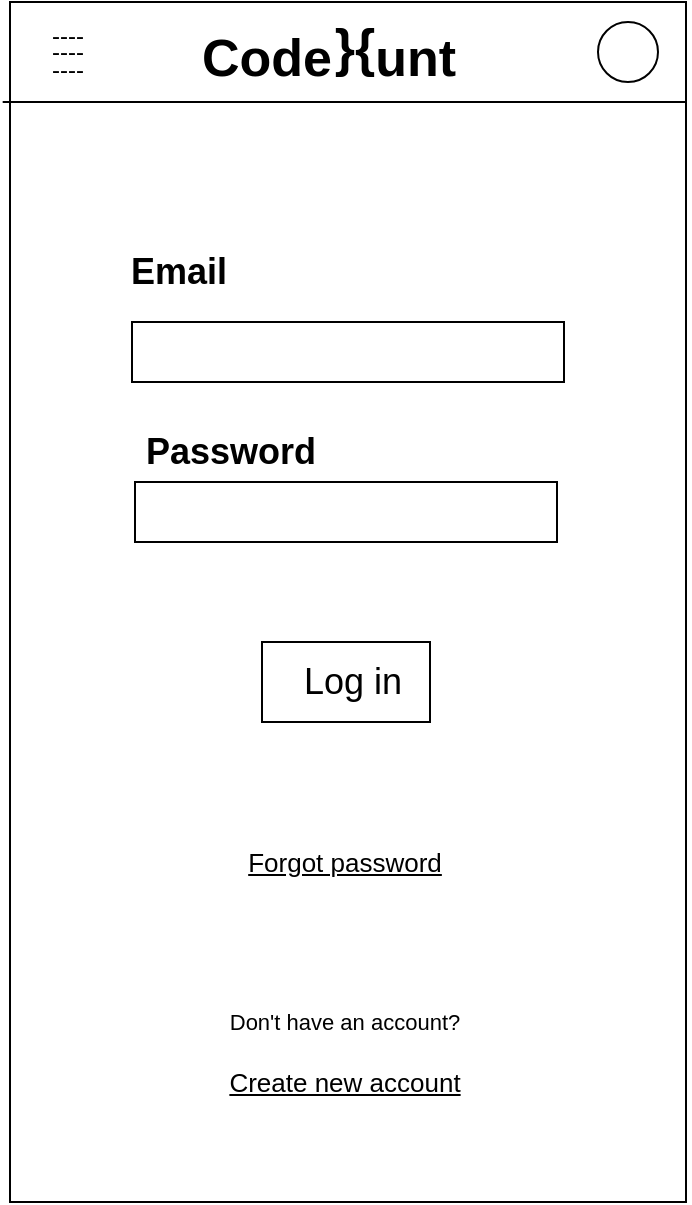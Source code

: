 <mxfile>
    <diagram id="lE065ObyA_mzmsiGlNa_" name="Page-1">
        <mxGraphModel dx="1111" dy="886" grid="1" gridSize="10" guides="1" tooltips="1" connect="1" arrows="1" fold="1" page="1" pageScale="1" pageWidth="827" pageHeight="1169" math="0" shadow="0">
            <root>
                <mxCell id="0"/>
                <mxCell id="1" parent="0"/>
                <mxCell id="TRK05HxOvGJllQYXawu--2" value="" style="rounded=0;whiteSpace=wrap;html=1;" parent="1" vertex="1">
                    <mxGeometry x="116" y="70" width="338" height="600" as="geometry"/>
                </mxCell>
                <mxCell id="TRK05HxOvGJllQYXawu--3" value="" style="endArrow=none;html=1;rounded=0;" parent="1" edge="1">
                    <mxGeometry width="50" height="50" relative="1" as="geometry">
                        <mxPoint x="454" y="120" as="sourcePoint"/>
                        <mxPoint x="112.34" y="120" as="targetPoint"/>
                    </mxGeometry>
                </mxCell>
                <mxCell id="TRK05HxOvGJllQYXawu--4" value="Code&amp;nbsp; &amp;nbsp;unt" style="text;html=1;align=center;verticalAlign=middle;resizable=0;points=[];autosize=1;strokeColor=none;fillColor=none;fontSize=26;fontStyle=1" parent="1" vertex="1">
                    <mxGeometry x="205" y="78" width="140" height="40" as="geometry"/>
                </mxCell>
                <mxCell id="TRK05HxOvGJllQYXawu--5" value="" style="ellipse;whiteSpace=wrap;html=1;aspect=fixed;fontSize=22;" parent="1" vertex="1">
                    <mxGeometry x="410" y="80" width="30" height="30" as="geometry"/>
                </mxCell>
                <mxCell id="TRK05HxOvGJllQYXawu--10" value="Email" style="text;html=1;align=center;verticalAlign=middle;resizable=0;points=[];autosize=1;strokeColor=none;fillColor=none;fontSize=18;fontStyle=1" parent="1" vertex="1">
                    <mxGeometry x="170" y="190" width="60" height="30" as="geometry"/>
                </mxCell>
                <mxCell id="TRK05HxOvGJllQYXawu--11" value="Password" style="text;html=1;align=center;verticalAlign=middle;resizable=0;points=[];autosize=1;strokeColor=none;fillColor=none;fontSize=18;fontStyle=1" parent="1" vertex="1">
                    <mxGeometry x="175.5" y="280" width="100" height="30" as="geometry"/>
                </mxCell>
                <mxCell id="TRK05HxOvGJllQYXawu--15" value="" style="rounded=0;whiteSpace=wrap;html=1;fontSize=20;" parent="1" vertex="1">
                    <mxGeometry x="177" y="230" width="216" height="30" as="geometry"/>
                </mxCell>
                <mxCell id="TRK05HxOvGJllQYXawu--29" value="}{" style="text;html=1;align=center;verticalAlign=middle;resizable=0;points=[];autosize=1;strokeColor=none;fillColor=none;fontSize=26;fontStyle=1" parent="1" vertex="1">
                    <mxGeometry x="267.66" y="73" width="40" height="40" as="geometry"/>
                </mxCell>
                <mxCell id="TRK05HxOvGJllQYXawu--32" value="" style="rounded=0;whiteSpace=wrap;html=1;fontSize=26;" parent="1" vertex="1">
                    <mxGeometry x="242" y="390" width="84" height="40" as="geometry"/>
                </mxCell>
                <mxCell id="TRK05HxOvGJllQYXawu--31" value="Log in" style="text;html=1;align=center;verticalAlign=middle;resizable=0;points=[];autosize=1;strokeColor=none;fillColor=none;fontSize=18;" parent="1" vertex="1">
                    <mxGeometry x="256.5" y="395" width="60" height="30" as="geometry"/>
                </mxCell>
                <mxCell id="TRK05HxOvGJllQYXawu--34" value="Don't have an account?" style="text;html=1;align=center;verticalAlign=middle;resizable=0;points=[];autosize=1;strokeColor=none;fillColor=none;fontSize=11;" parent="1" vertex="1">
                    <mxGeometry x="217.5" y="570" width="130" height="20" as="geometry"/>
                </mxCell>
                <mxCell id="TRK05HxOvGJllQYXawu--35" value="Create new account" style="text;html=1;align=center;verticalAlign=middle;resizable=0;points=[];autosize=1;strokeColor=none;fillColor=none;fontSize=13;fontStyle=4" parent="1" vertex="1">
                    <mxGeometry x="217.5" y="600" width="130" height="20" as="geometry"/>
                </mxCell>
                <mxCell id="TRK05HxOvGJllQYXawu--36" value="Forgot password" style="text;html=1;align=center;verticalAlign=middle;resizable=0;points=[];autosize=1;strokeColor=none;fillColor=none;fontSize=13;fontStyle=4" parent="1" vertex="1">
                    <mxGeometry x="227.5" y="490" width="110" height="20" as="geometry"/>
                </mxCell>
                <mxCell id="2" value="&lt;p style=&quot;line-height: 0.7&quot;&gt;----&lt;br&gt;----&lt;br&gt;----&lt;/p&gt;" style="text;html=1;strokeColor=none;fillColor=none;align=center;verticalAlign=middle;whiteSpace=wrap;rounded=0;" vertex="1" parent="1">
                    <mxGeometry x="130" y="80" width="30" height="30" as="geometry"/>
                </mxCell>
                <mxCell id="7" value="" style="rounded=0;whiteSpace=wrap;html=1;fontSize=20;" vertex="1" parent="1">
                    <mxGeometry x="178.5" y="310" width="211" height="30" as="geometry"/>
                </mxCell>
            </root>
        </mxGraphModel>
    </diagram>
</mxfile>